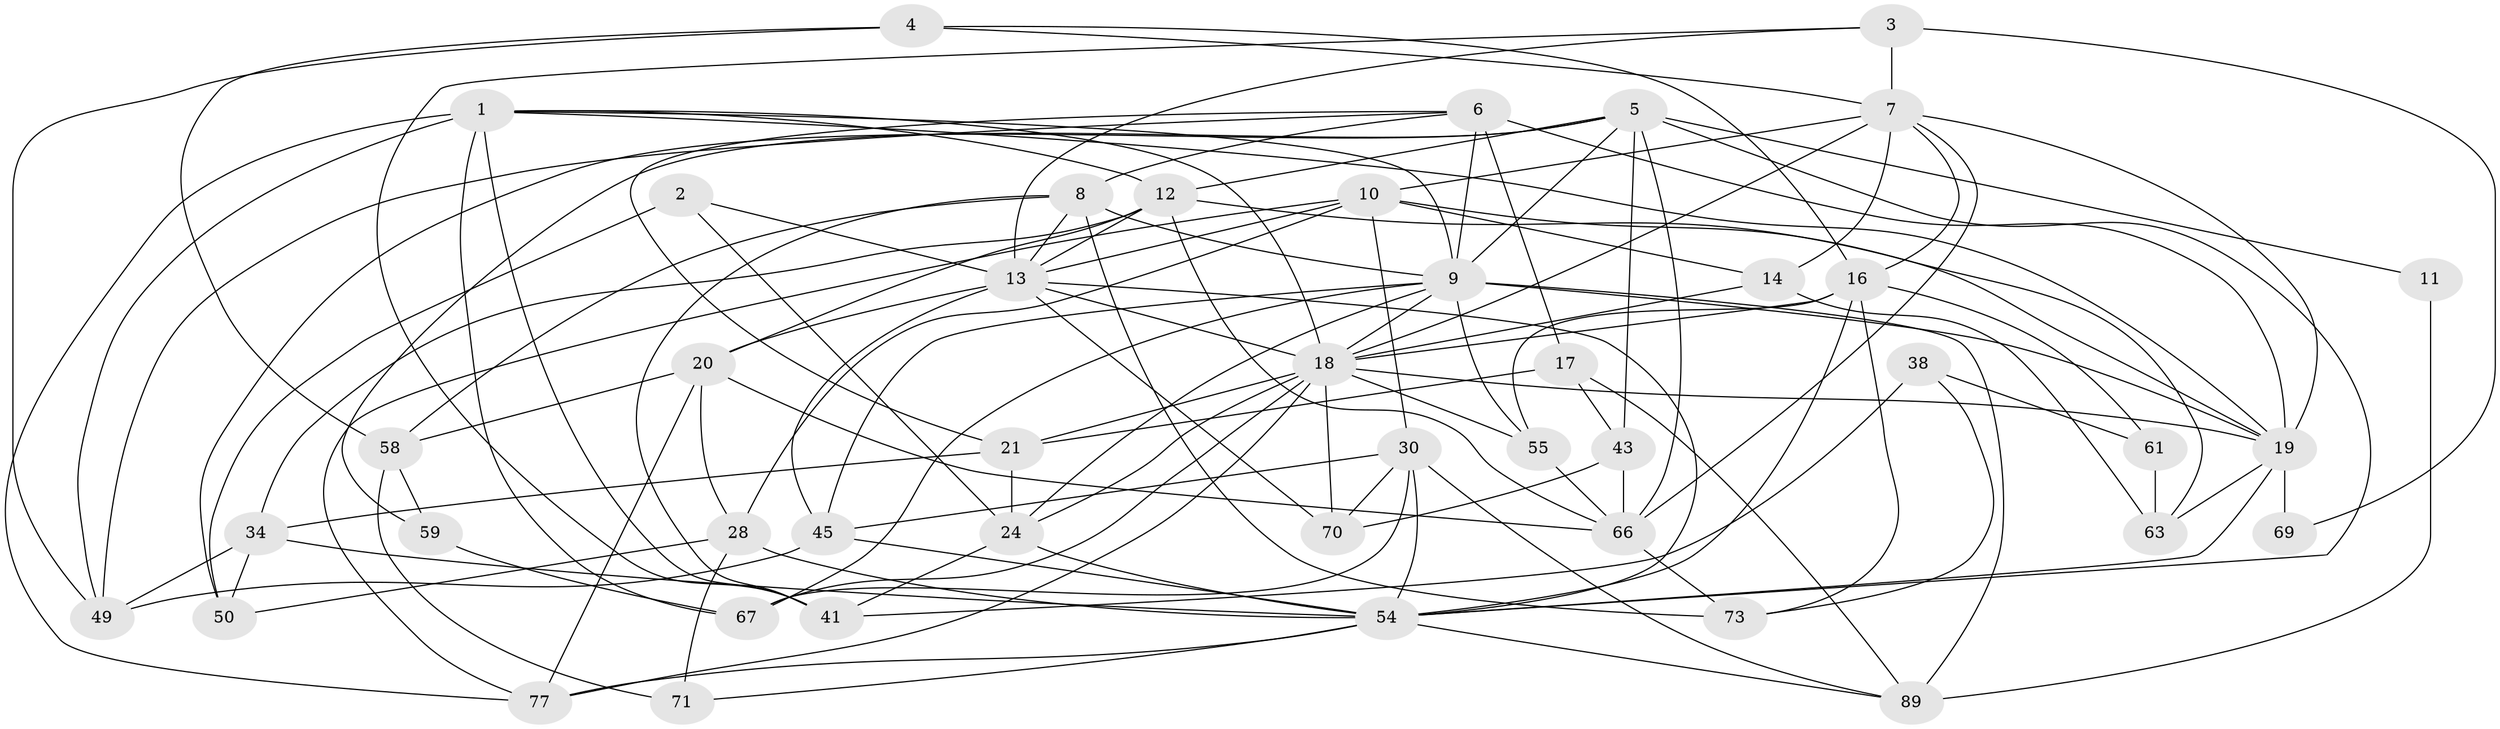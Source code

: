 // original degree distribution, {4: 0.2247191011235955, 3: 0.29213483146067415, 5: 0.2247191011235955, 7: 0.06741573033707865, 6: 0.0449438202247191, 2: 0.1348314606741573, 8: 0.011235955056179775}
// Generated by graph-tools (version 1.1) at 2025/15/03/09/25 04:15:02]
// undirected, 44 vertices, 123 edges
graph export_dot {
graph [start="1"]
  node [color=gray90,style=filled];
  1 [super="+85"];
  2;
  3 [super="+57"];
  4 [super="+72"];
  5 [super="+37"];
  6 [super="+33"];
  7 [super="+15"];
  8 [super="+39"];
  9 [super="+42"];
  10 [super="+76"];
  11;
  12 [super="+74"];
  13 [super="+26"];
  14;
  16 [super="+31"];
  17 [super="+23"];
  18 [super="+84+27+22"];
  19 [super="+29+87"];
  20 [super="+83"];
  21 [super="+81"];
  24 [super="+78"];
  28 [super="+36"];
  30 [super="+32"];
  34 [super="+75+46"];
  38;
  41 [super="+60"];
  43 [super="+65"];
  45;
  49;
  50;
  54 [super="+56+64"];
  55;
  58 [super="+68"];
  59 [super="+62"];
  61;
  63;
  66 [super="+82"];
  67 [super="+88"];
  69;
  70 [super="+79"];
  71 [super="+86"];
  73;
  77;
  89;
  1 -- 67;
  1 -- 49;
  1 -- 18;
  1 -- 12;
  1 -- 77;
  1 -- 19;
  1 -- 41 [weight=2];
  1 -- 9;
  2 -- 24;
  2 -- 50;
  2 -- 13;
  3 -- 7 [weight=2];
  3 -- 41;
  3 -- 69;
  3 -- 13;
  4 -- 7;
  4 -- 49;
  4 -- 58;
  4 -- 16;
  5 -- 11;
  5 -- 59;
  5 -- 66;
  5 -- 54;
  5 -- 50;
  5 -- 9;
  5 -- 43;
  5 -- 12;
  6 -- 49;
  6 -- 9;
  6 -- 19 [weight=2];
  6 -- 17;
  6 -- 8;
  6 -- 21;
  7 -- 10;
  7 -- 66;
  7 -- 16;
  7 -- 14;
  7 -- 19;
  7 -- 18;
  8 -- 9 [weight=2];
  8 -- 73;
  8 -- 41;
  8 -- 58;
  8 -- 13;
  9 -- 67;
  9 -- 45;
  9 -- 55;
  9 -- 24;
  9 -- 89;
  9 -- 19;
  9 -- 18;
  10 -- 63;
  10 -- 77;
  10 -- 14;
  10 -- 30;
  10 -- 28;
  10 -- 13;
  11 -- 89;
  12 -- 66;
  12 -- 34;
  12 -- 20;
  12 -- 19;
  12 -- 13;
  13 -- 54;
  13 -- 70;
  13 -- 45;
  13 -- 20;
  13 -- 18 [weight=2];
  14 -- 63;
  14 -- 18;
  16 -- 55;
  16 -- 61;
  16 -- 54;
  16 -- 73;
  16 -- 18;
  17 -- 21;
  17 -- 89;
  17 -- 43;
  18 -- 70;
  18 -- 19;
  18 -- 67;
  18 -- 77;
  18 -- 21;
  18 -- 55;
  18 -- 24;
  19 -- 69;
  19 -- 63;
  19 -- 54;
  20 -- 58;
  20 -- 77;
  20 -- 66;
  20 -- 28;
  21 -- 34;
  21 -- 24 [weight=2];
  24 -- 41;
  24 -- 54;
  28 -- 50;
  28 -- 54;
  28 -- 71;
  30 -- 54;
  30 -- 67;
  30 -- 70;
  30 -- 89;
  30 -- 45;
  34 -- 49;
  34 -- 50;
  34 -- 54;
  38 -- 61;
  38 -- 73;
  38 -- 41;
  43 -- 66;
  43 -- 70;
  45 -- 49;
  45 -- 54;
  54 -- 89;
  54 -- 77;
  54 -- 71;
  55 -- 66;
  58 -- 71;
  58 -- 59;
  59 -- 67;
  61 -- 63;
  66 -- 73;
}
